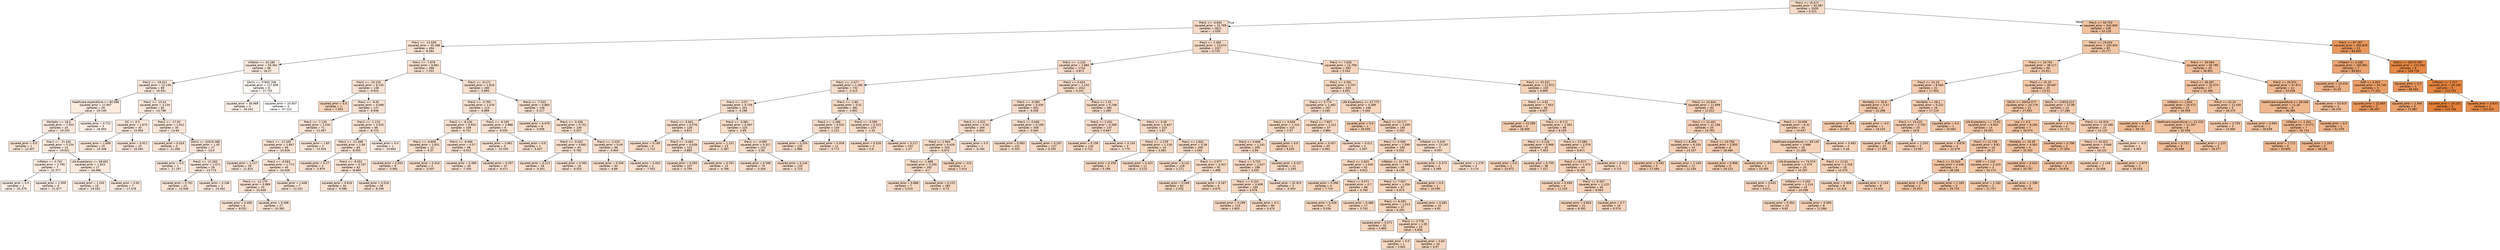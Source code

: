 digraph Tree {
node [shape=box, style="filled", color="black", fontname="helvetica"] ;
edge [fontname="helvetica"] ;
0 [label="Prev1 <= 15.471\nsquared_error = 92.087\nsamples = 2929\nvalue = 0.221", fillcolor="#f7dac5"] ;
1 [label="Prev1 <= -4.634\nsquared_error = 31.785\nsamples = 2821\nvalue = -1.039", fillcolor="#f8dbc7"] ;
0 -> 1 [labeldistance=2.5, labelangle=45, headlabel="True"] ;
5 [label="Prev1 <= -13.049\nsquared_error = 35.288\nsamples = 494\nvalue = -9.394", fillcolor="#f9e2d1"] ;
1 -> 5 ;
9 [label="Inflation <= 33.189\nsquared_error = 55.361\nsamples = 96\nvalue = -18.27", fillcolor="#fae9dc"] ;
5 -> 9 ;
17 [label="Prev1 <= -18.021\nsquared_error = 12.138\nsamples = 88\nvalue = -16.501", fillcolor="#fae7da"] ;
9 -> 17 ;
31 [label="Healthcare expenditure <= 80.096\nsquared_error = 11.907\nsamples = 28\nvalue = -20.149", fillcolor="#fbeade"] ;
17 -> 31 ;
71 [label="Mortality <= 18.0\nsquared_error = 7.023\nsamples = 25\nvalue = -19.333", fillcolor="#fbe9dd"] ;
31 -> 71 ;
107 [label="squared_error = 0.0\nsamples = 1\nvalue = -12.407", fillcolor="#f9e4d5"] ;
71 -> 107 ;
108 [label="Prev1 <= -21.345\nsquared_error = 5.234\nsamples = 24\nvalue = -19.621", fillcolor="#fbeadd"] ;
71 -> 108 ;
109 [label="Inflation <= 0.762\nsquared_error = 2.795\nsamples = 7\nvalue = -22.377", fillcolor="#fbece1"] ;
108 -> 109 ;
243 [label="squared_error = 0.0\nsamples = 1\nvalue = -25.379", fillcolor="#fceee4"] ;
109 -> 243 ;
244 [label="squared_error = 1.509\nsamples = 6\nvalue = -21.877", fillcolor="#fbebe0"] ;
109 -> 244 ;
110 [label="Life Expectancy <= 69.601\nsquared_error = 1.823\nsamples = 17\nvalue = -18.486", fillcolor="#fae9dc"] ;
108 -> 110 ;
229 [label="squared_error = 1.245\nsamples = 10\nvalue = -19.192", fillcolor="#fbe9dd"] ;
110 -> 229 ;
230 [label="squared_error = 0.92\nsamples = 7\nvalue = -17.478", fillcolor="#fae8db"] ;
110 -> 230 ;
72 [label="squared_error = 0.722\nsamples = 3\nvalue = -26.955", fillcolor="#fcefe6"] ;
31 -> 72 ;
32 [label="Prev1 <= -15.41\nsquared_error = 3.134\nsamples = 60\nvalue = -14.798", fillcolor="#fae6d8"] ;
17 -> 32 ;
89 [label="OC <= 0.5\nsquared_error = 1.675\nsamples = 30\nvalue = -15.956", fillcolor="#fae7d9"] ;
32 -> 89 ;
235 [label="squared_error = 1.699\nsamples = 15\nvalue = -15.348", fillcolor="#fae6d8"] ;
89 -> 235 ;
236 [label="squared_error = 0.911\nsamples = 15\nvalue = -16.564", fillcolor="#fae7da"] ;
89 -> 236 ;
90 [label="Prev2 <= -17.63\nsquared_error = 1.912\nsamples = 30\nvalue = -13.64", fillcolor="#fae5d6"] ;
32 -> 90 ;
193 [label="squared_error = 0.024\nsamples = 3\nvalue = -11.306", fillcolor="#f9e3d3"] ;
90 -> 193 ;
194 [label="DALYs <= 32016.386\nsquared_error = 1.45\nsamples = 27\nvalue = -13.9", fillcolor="#fae5d7"] ;
90 -> 194 ;
233 [label="squared_error = 0.0\nsamples = 1\nvalue = -17.197", fillcolor="#fae8db"] ;
194 -> 233 ;
234 [label="Prev2 <= -12.263\nsquared_error = 1.071\nsamples = 26\nvalue = -13.773", fillcolor="#fae5d6"] ;
194 -> 234 ;
247 [label="squared_error = 0.761\nsamples = 23\nvalue = -13.548", fillcolor="#fae5d6"] ;
234 -> 247 ;
248 [label="squared_error = 0.106\nsamples = 3\nvalue = -15.492", fillcolor="#fae6d8"] ;
234 -> 248 ;
18 [label="DALYs <= 37802.768\nsquared_error = 117.606\nsamples = 8\nvalue = -37.732", fillcolor="#fdf8f3"] ;
9 -> 18 ;
27 [label="squared_error = 30.469\nsamples = 4\nvalue = -28.242", fillcolor="#fcf0e8"] ;
18 -> 27 ;
28 [label="squared_error = 24.607\nsamples = 4\nvalue = -47.222", fillcolor="#ffffff"] ;
18 -> 28 ;
10 [label="Prev1 <= -7.878\nsquared_error = 6.861\nsamples = 398\nvalue = -7.253", fillcolor="#f9e0ce"] ;
5 -> 10 ;
21 [label="Prev2 <= -24.135\nsquared_error = 6.135\nsamples = 138\nvalue = -9.815", fillcolor="#f9e2d2"] ;
10 -> 21 ;
49 [label="squared_error = 0.0\nsamples = 1\nvalue = 7.053", fillcolor="#f6d5bd"] ;
21 -> 49 ;
50 [label="Prev1 <= -9.92\nsquared_error = 4.088\nsamples = 137\nvalue = -9.938", fillcolor="#f9e2d2"] ;
21 -> 50 ;
63 [label="Prev2 <= -7.139\nsquared_error = 2.534\nsamples = 71\nvalue = -11.067", fillcolor="#f9e3d3"] ;
50 -> 63 ;
111 [label="Prev1 <= -11.345\nsquared_error = 1.847\nsamples = 69\nvalue = -10.926", fillcolor="#f9e3d3"] ;
63 -> 111 ;
163 [label="squared_error = 1.127\nsamples = 29\nvalue = -11.615", fillcolor="#f9e3d4"] ;
111 -> 163 ;
164 [label="Prev2 <= -9.563\nsquared_error = 1.773\nsamples = 40\nvalue = -10.426", fillcolor="#f9e3d2"] ;
111 -> 164 ;
165 [label="Prev2 <= -12.175\nsquared_error = 0.989\nsamples = 33\nvalue = -10.049", fillcolor="#f9e2d2"] ;
164 -> 165 ;
205 [label="squared_error = 0.458\nsamples = 6\nvalue = -8.551", fillcolor="#f9e1d0"] ;
165 -> 205 ;
206 [label="squared_error = 0.498\nsamples = 27\nvalue = -10.382", fillcolor="#f9e3d2"] ;
165 -> 206 ;
166 [label="squared_error = 1.648\nsamples = 7\nvalue = -12.201", fillcolor="#f9e4d4"] ;
164 -> 166 ;
112 [label="squared_error = 1.85\nsamples = 2\nvalue = -15.935", fillcolor="#fae7d9"] ;
63 -> 112 ;
64 [label="Prev2 <= -1.119\nsquared_error = 2.915\nsamples = 66\nvalue = -8.723", fillcolor="#f9e1d0"] ;
50 -> 64 ;
75 [label="Prev2 <= -11.498\nsquared_error = 1.09\nsamples = 65\nvalue = -8.555", fillcolor="#f9e1d0"] ;
64 -> 75 ;
169 [label="squared_error = 0.27\nsamples = 3\nvalue = -5.879", fillcolor="#f8dfcd"] ;
75 -> 169 ;
170 [label="Prev1 <= -8.552\nsquared_error = 0.767\nsamples = 62\nvalue = -8.684", fillcolor="#f9e1d0"] ;
75 -> 170 ;
225 [label="squared_error = 0.616\nsamples = 34\nvalue = -9.086", fillcolor="#f9e2d1"] ;
170 -> 225 ;
226 [label="squared_error = 0.516\nsamples = 28\nvalue = -8.196", fillcolor="#f9e1d0"] ;
170 -> 226 ;
76 [label="squared_error = 0.0\nsamples = 1\nvalue = -19.663", fillcolor="#fbeade"] ;
64 -> 76 ;
22 [label="Prev1 <= -6.171\nsquared_error = 1.916\nsamples = 260\nvalue = -5.894", fillcolor="#f8dfcd"] ;
10 -> 22 ;
61 [label="Prev2 <= -4.793\nsquared_error = 1.476\nsamples = 114\nvalue = -6.889", fillcolor="#f9e0ce"] ;
22 -> 61 ;
123 [label="Prev2 <= -8.234\nsquared_error = 0.925\nsamples = 108\nvalue = -6.741", fillcolor="#f9e0ce"] ;
61 -> 123 ;
157 [label="Prev1 <= -6.608\nsquared_error = 1.651\nsamples = 12\nvalue = -5.37", fillcolor="#f8dfcc"] ;
123 -> 157 ;
215 [label="squared_error = 0.553\nsamples = 9\nvalue = -5.991", fillcolor="#f8dfcd"] ;
157 -> 215 ;
216 [label="squared_error = 0.316\nsamples = 3\nvalue = -3.507", fillcolor="#f8ddca"] ;
157 -> 216 ;
158 [label="Prev1 <= -6.948\nsquared_error = 0.57\nsamples = 96\nvalue = -6.912", fillcolor="#f9e0ce"] ;
123 -> 158 ;
197 [label="squared_error = 0.369\nsamples = 49\nvalue = -7.335", fillcolor="#f9e0cf"] ;
158 -> 197 ;
198 [label="squared_error = 0.397\nsamples = 47\nvalue = -6.471", fillcolor="#f8dfcd"] ;
158 -> 198 ;
124 [label="Prev1 <= -6.195\nsquared_error = 3.888\nsamples = 6\nvalue = -9.555", fillcolor="#f9e2d1"] ;
61 -> 124 ;
187 [label="squared_error = 0.981\nsamples = 5\nvalue = -10.339", fillcolor="#f9e2d2"] ;
124 -> 187 ;
188 [label="squared_error = 0.0\nsamples = 1\nvalue = -5.637", fillcolor="#f8dfcc"] ;
124 -> 188 ;
62 [label="Prev2 <= -7.423\nsquared_error = 0.883\nsamples = 146\nvalue = -5.117", fillcolor="#f8decc"] ;
22 -> 62 ;
155 [label="squared_error = 0.478\nsamples = 6\nvalue = -3.009", fillcolor="#f8ddc9"] ;
62 -> 155 ;
156 [label="Prev1 <= -5.436\nsquared_error = 0.701\nsamples = 140\nvalue = -5.207", fillcolor="#f8dfcc"] ;
62 -> 156 ;
177 [label="Prev2 <= -5.542\nsquared_error = 0.681\nsamples = 44\nvalue = -5.782", fillcolor="#f8dfcd"] ;
156 -> 177 ;
209 [label="squared_error = 0.213\nsamples = 28\nvalue = -5.341", fillcolor="#f8dfcc"] ;
177 -> 209 ;
210 [label="squared_error = 0.565\nsamples = 16\nvalue = -6.553", fillcolor="#f9e0ce"] ;
177 -> 210 ;
178 [label="Prev2 <= -2.025\nsquared_error = 0.49\nsamples = 96\nvalue = -4.944", fillcolor="#f8decc"] ;
156 -> 178 ;
219 [label="squared_error = 0.358\nsamples = 94\nvalue = -4.89", fillcolor="#f8decc"] ;
178 -> 219 ;
220 [label="squared_error = 0.002\nsamples = 2\nvalue = -7.502", fillcolor="#f9e0cf"] ;
178 -> 220 ;
6 [label="Prev1 <= 2.382\nsquared_error = 13.074\nsamples = 2327\nvalue = 0.735", fillcolor="#f7dac5"] ;
1 -> 6 ;
7 [label="Prev1 <= -1.132\nsquared_error = 2.882\nsamples = 1744\nvalue = -0.872", fillcolor="#f8dbc7"] ;
6 -> 7 ;
19 [label="Prev1 <= -2.477\nsquared_error = 1.185\nsamples = 732\nvalue = -2.413", fillcolor="#f8dcc9"] ;
7 -> 19 ;
41 [label="Prev1 <= -3.57\nsquared_error = 0.739\nsamples = 351\nvalue = -3.196", fillcolor="#f8ddc9"] ;
19 -> 41 ;
91 [label="Prev2 <= -5.641\nsquared_error = 0.576\nsamples = 126\nvalue = -3.814", fillcolor="#f8ddca"] ;
41 -> 91 ;
191 [label="squared_error = 0.185\nsamples = 4\nvalue = -1.712", fillcolor="#f8dcc8"] ;
91 -> 191 ;
192 [label="Prev2 <= -3.462\nsquared_error = 0.439\nsamples = 122\nvalue = -3.883", fillcolor="#f8ddca"] ;
91 -> 192 ;
221 [label="squared_error = 0.269\nsamples = 107\nvalue = -3.759", fillcolor="#f8ddca"] ;
192 -> 221 ;
222 [label="squared_error = 0.761\nsamples = 15\nvalue = -4.766", fillcolor="#f8decb"] ;
192 -> 222 ;
92 [label="Prev2 <= -3.981\nsquared_error = 0.497\nsamples = 225\nvalue = -2.85", fillcolor="#f8ddc9"] ;
41 -> 92 ;
149 [label="squared_error = 1.151\nsamples = 13\nvalue = -1.387", fillcolor="#f8dcc7"] ;
92 -> 149 ;
150 [label="Prev1 <= -3.095\nsquared_error = 0.317\nsamples = 212\nvalue = -2.94", fillcolor="#f8ddc9"] ;
92 -> 150 ;
203 [label="squared_error = 0.398\nsamples = 79\nvalue = -3.304", fillcolor="#f8ddca"] ;
150 -> 203 ;
204 [label="squared_error = 0.144\nsamples = 133\nvalue = -2.723", fillcolor="#f8ddc9"] ;
150 -> 204 ;
42 [label="Prev1 <= -1.89\nsquared_error = 0.51\nsamples = 381\nvalue = -1.691", fillcolor="#f8dcc8"] ;
19 -> 42 ;
127 [label="Prev2 <= -1.286\nsquared_error = 0.532\nsamples = 144\nvalue = -2.122", fillcolor="#f8dcc8"] ;
42 -> 127 ;
141 [label="squared_error = 0.254\nsamples = 133\nvalue = -1.986", fillcolor="#f8dcc8"] ;
127 -> 141 ;
142 [label="squared_error = 0.938\nsamples = 11\nvalue = -3.773", fillcolor="#f8ddca"] ;
127 -> 142 ;
128 [label="Prev2 <= -3.395\nsquared_error = 0.315\nsamples = 237\nvalue = -1.43", fillcolor="#f8dcc7"] ;
42 -> 128 ;
171 [label="squared_error = 0.526\nsamples = 4\nvalue = 0.9", fillcolor="#f7dac5"] ;
128 -> 171 ;
172 [label="squared_error = 0.217\nsamples = 233\nvalue = -1.47", fillcolor="#f8dcc7"] ;
128 -> 172 ;
20 [label="Prev1 <= 0.433\nsquared_error = 1.152\nsamples = 1012\nvalue = 0.242", fillcolor="#f7dac5"] ;
7 -> 20 ;
29 [label="Prev1 <= -0.383\nsquared_error = 0.435\nsamples = 652\nvalue = -0.336", fillcolor="#f8dbc6"] ;
20 -> 29 ;
93 [label="Prev2 <= 4.322\nsquared_error = 0.53\nsamples = 294\nvalue = -0.691", fillcolor="#f8dbc6"] ;
29 -> 93 ;
145 [label="Prev2 <= 2.944\nsquared_error = 0.428\nsamples = 293\nvalue = -0.673", fillcolor="#f8dbc6"] ;
93 -> 145 ;
147 [label="Prev2 <= -1.688\nsquared_error = 0.205\nsamples = 292\nvalue = -0.7", fillcolor="#f8dbc6"] ;
145 -> 147 ;
241 [label="squared_error = 0.888\nsamples = 7\nvalue = 0.519", fillcolor="#f7dac5"] ;
147 -> 241 ;
242 [label="squared_error = 0.151\nsamples = 285\nvalue = -0.73", fillcolor="#f8dbc6"] ;
147 -> 242 ;
148 [label="squared_error = -0.0\nsamples = 1\nvalue = 7.414", fillcolor="#f6d5bd"] ;
145 -> 148 ;
146 [label="squared_error = 0.0\nsamples = 1\nvalue = -6.184", fillcolor="#f8dfcd"] ;
93 -> 146 ;
94 [label="Prev1 <= 0.048\nsquared_error = 0.169\nsamples = 358\nvalue = -0.044", fillcolor="#f7dbc6"] ;
29 -> 94 ;
207 [label="squared_error = 0.083\nsamples = 231\nvalue = -0.203", fillcolor="#f7dbc6"] ;
94 -> 207 ;
208 [label="squared_error = 0.197\nsamples = 127\nvalue = 0.245", fillcolor="#f7dac5"] ;
94 -> 208 ;
30 [label="Prev1 <= 1.01\nsquared_error = 0.748\nsamples = 360\nvalue = 1.289", fillcolor="#f7d9c4"] ;
20 -> 30 ;
85 [label="Prev2 <= 2.451\nsquared_error = 0.289\nsamples = 137\nvalue = 0.667", fillcolor="#f7dac5"] ;
30 -> 85 ;
189 [label="squared_error = 0.156\nsamples = 134\nvalue = 0.722", fillcolor="#f7dac5"] ;
85 -> 189 ;
190 [label="squared_error = 0.145\nsamples = 3\nvalue = -1.775", fillcolor="#f8dcc8"] ;
85 -> 190 ;
86 [label="Prev2 <= 0.49\nsquared_error = 0.647\nsamples = 223\nvalue = 1.67", fillcolor="#f7d9c4"] ;
30 -> 86 ;
103 [label="Prev2 <= -1.279\nsquared_error = 1.118\nsamples = 14\nvalue = 3.562", fillcolor="#f7d8c1"] ;
86 -> 103 ;
245 [label="squared_error = 0.256\nsamples = 3\nvalue = 5.198", fillcolor="#f7d6bf"] ;
103 -> 245 ;
246 [label="squared_error = 0.423\nsamples = 11\nvalue = 3.115", fillcolor="#f7d8c2"] ;
103 -> 246 ;
104 [label="Prev1 <= 1.602\nsquared_error = 0.36\nsamples = 209\nvalue = 1.544", fillcolor="#f7d9c4"] ;
86 -> 104 ;
179 [label="squared_error = 0.141\nsamples = 118\nvalue = 1.271", fillcolor="#f7d9c4"] ;
104 -> 179 ;
180 [label="Prev2 <= 2.977\nsquared_error = 0.422\nsamples = 91\nvalue = 1.898", fillcolor="#f7d9c3"] ;
104 -> 180 ;
211 [label="squared_error = 0.269\nsamples = 82\nvalue = 2.032", fillcolor="#f7d9c3"] ;
180 -> 211 ;
212 [label="squared_error = 0.167\nsamples = 9\nvalue = 0.679", fillcolor="#f7dac5"] ;
180 -> 212 ;
8 [label="Prev1 <= 7.028\nsquared_error = 12.709\nsamples = 583\nvalue = 5.544", fillcolor="#f7d6bf"] ;
6 -> 8 ;
15 [label="Prev1 <= 4.391\nsquared_error = 3.707\nsamples = 433\nvalue = 4.001", fillcolor="#f7d7c1"] ;
8 -> 15 ;
39 [label="Prev1 <= 3.774\nsquared_error = 1.462\nsamples = 267\nvalue = 3.165", fillcolor="#f7d8c2"] ;
15 -> 39 ;
133 [label="Prev2 <= 6.839\nsquared_error = 1.324\nsamples = 210\nvalue = 2.97", fillcolor="#f7d8c2"] ;
39 -> 133 ;
137 [label="Prev2 <= 4.646\nsquared_error = 1.141\nsamples = 209\nvalue = 2.94", fillcolor="#f7d8c2"] ;
133 -> 137 ;
143 [label="Prev1 <= 3.725\nsquared_error = 1.027\nsamples = 198\nvalue = 3.031", fillcolor="#f7d8c2"] ;
137 -> 143 ;
153 [label="Prev1 <= 3.154\nsquared_error = 0.408\nsamples = 195\nvalue = 3.078", fillcolor="#f7d8c2"] ;
143 -> 153 ;
175 [label="squared_error = 0.299\nsamples = 115\nvalue = 2.803", fillcolor="#f7d8c2"] ;
153 -> 175 ;
176 [label="squared_error = 0.3\nsamples = 80\nvalue = 3.474", fillcolor="#f7d8c1"] ;
153 -> 176 ;
154 [label="squared_error = 31.915\nsamples = 3\nvalue = -0.003", fillcolor="#f7dac6"] ;
143 -> 154 ;
144 [label="squared_error = 0.327\nsamples = 11\nvalue = 1.293", fillcolor="#f7d9c4"] ;
137 -> 144 ;
138 [label="squared_error = 0.0\nsamples = 1\nvalue = 9.255", fillcolor="#f6d3ba"] ;
133 -> 138 ;
134 [label="Prev2 <= 7.807\nsquared_error = 1.311\nsamples = 57\nvalue = 3.884", fillcolor="#f7d7c1"] ;
39 -> 134 ;
135 [label="squared_error = 0.457\nsamples = 55\nvalue = 4.062", fillcolor="#f7d7c1"] ;
134 -> 135 ;
136 [label="squared_error = 0.011\nsamples = 2\nvalue = -1.007", fillcolor="#f8dbc7"] ;
134 -> 136 ;
40 [label="Life Expectancy <= 47.773\nsquared_error = 4.389\nsamples = 166\nvalue = 5.344", fillcolor="#f7d6bf"] ;
15 -> 40 ;
55 [label="squared_error = 0.0\nsamples = 1\nvalue = 20.555", fillcolor="#f4cbad"] ;
40 -> 55 ;
56 [label="Prev2 <= 10.177\nsquared_error = 3.005\nsamples = 165\nvalue = 5.252", fillcolor="#f7d6bf"] ;
40 -> 56 ;
67 [label="Prev1 <= 5.506\nsquared_error = 1.599\nsamples = 160\nvalue = 5.434", fillcolor="#f7d6bf"] ;
56 -> 67 ;
97 [label="Prev2 <= 2.833\nsquared_error = 1.045\nsamples = 92\nvalue = 4.912", fillcolor="#f7d7c0"] ;
67 -> 97 ;
139 [label="squared_error = 0.396\nsamples = 4\nvalue = 7.719", fillcolor="#f6d5bc"] ;
97 -> 139 ;
140 [label="Prev2 <= 5.571\nsquared_error = 0.7\nsamples = 88\nvalue = 4.784", fillcolor="#f7d7c0"] ;
97 -> 140 ;
167 [label="squared_error = 0.428\nsamples = 71\nvalue = 5.034", fillcolor="#f7d7bf"] ;
140 -> 167 ;
168 [label="squared_error = 0.488\nsamples = 17\nvalue = 3.742", fillcolor="#f7d8c1"] ;
140 -> 168 ;
98 [label="Inflation <= 10.774\nsquared_error = 1.483\nsamples = 68\nvalue = 6.139", fillcolor="#f6d6be"] ;
67 -> 98 ;
181 [label="Prev2 <= 7.507\nsquared_error = 1.204\nsamples = 67\nvalue = 6.073", fillcolor="#f6d6be"] ;
98 -> 181 ;
195 [label="Prev1 <= 6.295\nsquared_error = 1.013\nsamples = 57\nvalue = 6.291", fillcolor="#f6d6be"] ;
181 -> 195 ;
223 [label="squared_error = 0.571\nsamples = 32\nvalue = 5.865", fillcolor="#f7d6be"] ;
195 -> 223 ;
224 [label="Prev2 <= 3.776\nsquared_error = 1.05\nsamples = 25\nvalue = 6.836", fillcolor="#f6d5bd"] ;
195 -> 224 ;
239 [label="squared_error = 0.0\nsamples = 1\nvalue = 3.602", fillcolor="#f7d8c1"] ;
224 -> 239 ;
240 [label="squared_error = 0.64\nsamples = 24\nvalue = 6.97", fillcolor="#f6d5bd"] ;
224 -> 240 ;
196 [label="squared_error = 0.481\nsamples = 10\nvalue = 4.83", fillcolor="#f7d7c0"] ;
181 -> 196 ;
182 [label="squared_error = 0.0\nsamples = 1\nvalue = 10.595", fillcolor="#f6d2b9"] ;
98 -> 182 ;
68 [label="Inflation <= 5.316\nsquared_error = 13.187\nsamples = 5\nvalue = -0.557", fillcolor="#f8dbc6"] ;
56 -> 68 ;
105 [label="squared_error = 5.373\nsamples = 2\nvalue = 3.368", fillcolor="#f7d8c2"] ;
68 -> 105 ;
106 [label="squared_error = 1.279\nsamples = 3\nvalue = -3.174", fillcolor="#f8ddc9"] ;
68 -> 106 ;
16 [label="Prev1 <= 10.321\nsquared_error = 11.973\nsamples = 150\nvalue = 9.999", fillcolor="#f6d3b9"] ;
8 -> 16 ;
43 [label="Prev2 <= 4.62\nsquared_error = 7.653\nsamples = 90\nvalue = 8.657", fillcolor="#f6d4bb"] ;
16 -> 43 ;
45 [label="squared_error = 22.289\nsamples = 4\nvalue = 18.369", fillcolor="#f5ccaf"] ;
43 -> 45 ;
46 [label="Prev1 <= 8.172\nsquared_error = 2.381\nsamples = 86\nvalue = 8.205", fillcolor="#f6d4bc"] ;
43 -> 46 ;
119 [label="Prev2 <= 5.226\nsquared_error = 0.968\nsamples = 39\nvalue = 7.403", fillcolor="#f6d5bd"] ;
46 -> 119 ;
237 [label="squared_error = 0.0\nsamples = 1\nvalue = 10.672", fillcolor="#f6d2b9"] ;
119 -> 237 ;
238 [label="squared_error = 0.705\nsamples = 38\nvalue = 7.317", fillcolor="#f6d5bd"] ;
119 -> 238 ;
120 [label="Prev2 <= 12.089\nsquared_error = 2.576\nsamples = 47\nvalue = 8.871", fillcolor="#f6d4bb"] ;
46 -> 120 ;
121 [label="Prev2 <= 6.871\nsquared_error = 1.473\nsamples = 44\nvalue = 9.154", fillcolor="#f6d3ba"] ;
120 -> 121 ;
199 [label="squared_error = 0.559\nsamples = 4\nvalue = 11.155", fillcolor="#f6d2b8"] ;
121 -> 199 ;
200 [label="Prev1 <= 9.347\nsquared_error = 1.123\nsamples = 40\nvalue = 8.954", fillcolor="#f6d4bb"] ;
121 -> 200 ;
213 [label="squared_error = 0.843\nsamples = 21\nvalue = 8.392", fillcolor="#f6d4bb"] ;
200 -> 213 ;
214 [label="squared_error = 0.7\nsamples = 19\nvalue = 9.574", fillcolor="#f6d3ba"] ;
200 -> 214 ;
122 [label="squared_error = 0.312\nsamples = 3\nvalue = 4.715", fillcolor="#f7d7c0"] ;
120 -> 122 ;
44 [label="Prev2 <= 10.944\nsquared_error = 11.699\nsamples = 60\nvalue = 12.012", fillcolor="#f6d1b7"] ;
16 -> 44 ;
57 [label="Prev1 <= 12.401\nsquared_error = 11.106\nsamples = 20\nvalue = 14.763", fillcolor="#f5cfb4"] ;
44 -> 57 ;
77 [label="Prev2 <= 8.465\nsquared_error = 6.154\nsamples = 14\nvalue = 13.167", fillcolor="#f5d0b6"] ;
57 -> 77 ;
99 [label="squared_error = 5.182\nsamples = 3\nvalue = 17.064", fillcolor="#f5cdb1"] ;
77 -> 99 ;
100 [label="squared_error = 1.149\nsamples = 11\nvalue = 12.104", fillcolor="#f6d1b7"] ;
77 -> 100 ;
78 [label="Prev2 <= 10.756\nsquared_error = 2.855\nsamples = 6\nvalue = 18.486", fillcolor="#f5ccaf"] ;
57 -> 78 ;
227 [label="squared_error = 0.996\nsamples = 5\nvalue = 19.123", fillcolor="#f4ccae"] ;
78 -> 227 ;
228 [label="squared_error = -0.0\nsamples = 1\nvalue = 15.305", fillcolor="#f5cfb3"] ;
78 -> 228 ;
58 [label="Prev2 <= 20.696\nsquared_error = 6.32\nsamples = 40\nvalue = 10.637", fillcolor="#f6d2b9"] ;
44 -> 58 ;
79 [label="Healthcare expenditure <= 49.145\nsquared_error = 3.686\nsamples = 36\nvalue = 11.209", fillcolor="#f6d2b8"] ;
58 -> 79 ;
117 [label="Life Expectancy <= 74.574\nsquared_error = 2.474\nsamples = 20\nvalue = 10.197", fillcolor="#f6d3b9"] ;
79 -> 117 ;
151 [label="squared_error = 0.431\nsamples = 2\nvalue = 6.611", fillcolor="#f6d5be"] ;
117 -> 151 ;
152 [label="Inflation <= 2.203\nsquared_error = 1.114\nsamples = 18\nvalue = 10.596", fillcolor="#f6d2b9"] ;
117 -> 152 ;
217 [label="squared_error = 0.354\nsamples = 10\nvalue = 9.82", fillcolor="#f6d3ba"] ;
152 -> 217 ;
218 [label="squared_error = 0.369\nsamples = 8\nvalue = 11.566", fillcolor="#f6d2b8"] ;
152 -> 218 ;
118 [label="Prev1 <= 12.61\nsquared_error = 2.318\nsamples = 16\nvalue = 12.475", fillcolor="#f5d1b6"] ;
79 -> 118 ;
173 [label="squared_error = 0.806\nsamples = 8\nvalue = 11.318", fillcolor="#f6d2b8"] ;
118 -> 173 ;
174 [label="squared_error = 1.154\nsamples = 8\nvalue = 13.632", fillcolor="#f5d0b5"] ;
118 -> 174 ;
80 [label="squared_error = 0.483\nsamples = 4\nvalue = 5.48", fillcolor="#f7d6bf"] ;
58 -> 80 ;
2 [label="Prev1 <= 56.703\nsquared_error = 542.809\nsamples = 108\nvalue = 33.129", fillcolor="#f2c19d"] ;
0 -> 2 [labeldistance=2.5, labelangle=-45, headlabel="False"] ;
3 [label="Prev1 <= 29.634\nsquared_error = 100.454\nsamples = 95\nvalue = 25.777", fillcolor="#f3c7a6"] ;
2 -> 3 ;
11 [label="Prev1 <= 19.754\nsquared_error = 38.117\nsamples = 66\nvalue = 20.911", fillcolor="#f4caac"] ;
3 -> 11 ;
33 [label="Prev2 <= 14.19\nsquared_error = 8.569\nsamples = 31\nvalue = 17.954", fillcolor="#f5cdb0"] ;
11 -> 33 ;
81 [label="Mortality <= 30.8\nsquared_error = 3.47\nsamples = 5\nvalue = 22.298", fillcolor="#f4c9ab"] ;
33 -> 81 ;
231 [label="squared_error = 1.403\nsamples = 4\nvalue = 23.064", fillcolor="#f4c9aa"] ;
81 -> 231 ;
232 [label="squared_error = -0.0\nsamples = 1\nvalue = 19.234", fillcolor="#f4ccae"] ;
81 -> 232 ;
82 [label="Mortality <= 28.1\nsquared_error = 5.222\nsamples = 26\nvalue = 17.119", fillcolor="#f5cdb1"] ;
33 -> 82 ;
95 [label="Prev2 <= 19.225\nsquared_error = 2.792\nsamples = 25\nvalue = 16.8", fillcolor="#f5cdb1"] ;
82 -> 95 ;
115 [label="squared_error = 0.85\nsamples = 22\nvalue = 17.309", fillcolor="#f5cdb1"] ;
95 -> 115 ;
116 [label="squared_error = 1.203\nsamples = 3\nvalue = 13.067", fillcolor="#f5d0b6"] ;
95 -> 116 ;
96 [label="squared_error = 0.0\nsamples = 1\nvalue = 25.083", fillcolor="#f3c7a7"] ;
82 -> 96 ;
34 [label="Prev2 <= 25.33\nsquared_error = 49.687\nsamples = 35\nvalue = 23.53", fillcolor="#f4c8a9"] ;
11 -> 34 ;
35 [label="DALYs <= 26010.577\nsquared_error = 24.179\nsamples = 21\nvalue = 27.692", fillcolor="#f3c5a4"] ;
34 -> 35 ;
47 [label="Life Expectancy <= 73.91\nsquared_error = 9.902\nsamples = 14\nvalue = 25.001", fillcolor="#f3c7a7"] ;
35 -> 47 ;
113 [label="squared_error = 0.678\nsamples = 4\nvalue = 22.079", fillcolor="#f4c9ab"] ;
47 -> 113 ;
114 [label="Prev2 <= 21.736\nsquared_error = 8.81\nsamples = 10\nvalue = 26.17", fillcolor="#f3c6a6"] ;
47 -> 114 ;
129 [label="Prev1 <= 22.043\nsquared_error = 4.446\nsamples = 5\nvalue = 28.166", fillcolor="#f3c5a3"] ;
114 -> 129 ;
185 [label="squared_error = 0.126\nsamples = 2\nvalue = 25.815", fillcolor="#f3c7a6"] ;
129 -> 185 ;
186 [label="squared_error = 1.183\nsamples = 3\nvalue = 29.733", fillcolor="#f3c3a1"] ;
129 -> 186 ;
130 [label="GDP <= 2.245\nsquared_error = 5.203\nsamples = 5\nvalue = 24.173", fillcolor="#f4c8a8"] ;
114 -> 130 ;
183 [label="squared_error = 1.182\nsamples = 2\nvalue = 21.757", fillcolor="#f4caab"] ;
130 -> 183 ;
184 [label="squared_error = 1.398\nsamples = 3\nvalue = 25.784", fillcolor="#f3c7a6"] ;
130 -> 184 ;
48 [label="Low <= 0.5\nsquared_error = 9.283\nsamples = 7\nvalue = 33.074", fillcolor="#f2c19d"] ;
35 -> 48 ;
125 [label="Mortality <= 26.35\nsquared_error = 4.062\nsamples = 5\nvalue = 31.502", fillcolor="#f2c29f"] ;
48 -> 125 ;
201 [label="squared_error = 0.624\nsamples = 2\nvalue = 33.787", fillcolor="#f2c09d"] ;
125 -> 201 ;
202 [label="squared_error = 0.55\nsamples = 3\nvalue = 29.978", fillcolor="#f3c3a1"] ;
125 -> 202 ;
126 [label="squared_error = 0.706\nsamples = 2\nvalue = 37.004", fillcolor="#f2be99"] ;
48 -> 126 ;
36 [label="DALYs <= 22818.313\nsquared_error = 22.98\nsamples = 14\nvalue = 17.286", fillcolor="#f5cdb1"] ;
34 -> 36 ;
69 [label="squared_error = 3.734\nsamples = 4\nvalue = 22.712", fillcolor="#f4c9aa"] ;
36 -> 69 ;
70 [label="Prev2 <= 42.616\nsquared_error = 14.188\nsamples = 10\nvalue = 15.115", fillcolor="#f5cfb3"] ;
36 -> 70 ;
83 [label="Prev1 <= 24.451\nsquared_error = 5.648\nsamples = 9\nvalue = 16.121", fillcolor="#f5ceb2"] ;
70 -> 83 ;
131 [label="squared_error = 1.148\nsamples = 7\nvalue = 15.008", fillcolor="#f5cfb3"] ;
83 -> 131 ;
132 [label="squared_error = 1.879\nsamples = 2\nvalue = 20.018", fillcolor="#f4cbad"] ;
83 -> 132 ;
84 [label="squared_error = -0.0\nsamples = 1\nvalue = 6.063", fillcolor="#f6d6be"] ;
70 -> 84 ;
12 [label="Prev1 <= 39.094\nsquared_error = 65.785\nsamples = 29\nvalue = 36.852", fillcolor="#f2be99"] ;
3 -> 12 ;
25 [label="Prev2 <= 36.497\nsquared_error = 32.374\nsamples = 17\nvalue = 32.486", fillcolor="#f2c19e"] ;
12 -> 25 ;
53 [label="Inflation <= 2.634\nsquared_error = 20.472\nsamples = 12\nvalue = 34.949", fillcolor="#f2bf9b"] ;
25 -> 53 ;
73 [label="squared_error = 4.314\nsamples = 4\nvalue = 39.731", fillcolor="#f1bc95"] ;
53 -> 73 ;
74 [label="Healthcare expenditure <= 21.316\nsquared_error = 11.397\nsamples = 8\nvalue = 32.558", fillcolor="#f2c19e"] ;
53 -> 74 ;
87 [label="squared_error = 0.722\nsamples = 5\nvalue = 35.066", fillcolor="#f2bf9b"] ;
74 -> 87 ;
88 [label="squared_error = 1.225\nsamples = 3\nvalue = 28.377", fillcolor="#f3c5a3"] ;
74 -> 88 ;
54 [label="Prev2 <= 42.33\nsquared_error = 11.435\nsamples = 5\nvalue = 26.575", fillcolor="#f3c6a5"] ;
25 -> 54 ;
101 [label="squared_error = 0.705\nsamples = 3\nvalue = 23.865", fillcolor="#f4c8a9"] ;
54 -> 101 ;
102 [label="squared_error = 0.004\nsamples = 2\nvalue = 30.639", fillcolor="#f3c3a0"] ;
54 -> 102 ;
26 [label="Prev2 <= 49.974\nsquared_error = 47.871\nsamples = 12\nvalue = 43.036", fillcolor="#f1b991"] ;
12 -> 26 ;
51 [label="Healthcare expenditure <= 28.448\nsquared_error = 11.26\nsamples = 8\nvalue = 46.385", fillcolor="#f0b78d"] ;
26 -> 51 ;
159 [label="Inflation <= 2.401\nsquared_error = 9.271\nsamples = 7\nvalue = 45.714", fillcolor="#f0b78e"] ;
51 -> 159 ;
161 [label="squared_error = 7.172\nsamples = 4\nvalue = 43.845", fillcolor="#f0b990"] ;
159 -> 161 ;
162 [label="squared_error = 1.203\nsamples = 3\nvalue = 48.206", fillcolor="#f0b58b"] ;
159 -> 162 ;
160 [label="squared_error = 0.0\nsamples = 1\nvalue = 51.079", fillcolor="#efb388"] ;
51 -> 160 ;
52 [label="squared_error = 53.815\nsamples = 4\nvalue = 36.339", fillcolor="#f2be99"] ;
26 -> 52 ;
4 [label="Prev1 <= 87.787\nsquared_error = 493.829\nsamples = 13\nvalue = 86.856", fillcolor="#ea975c"] ;
2 -> 4 ;
13 [label="Inflation <= 2.582\nsquared_error = 183.891\nsamples = 7\nvalue = 69.822", fillcolor="#eca471"] ;
4 -> 13 ;
23 [label="squared_error = 13.416\nsamples = 2\nvalue = 51.05", fillcolor="#efb388"] ;
13 -> 23 ;
24 [label="GDP <= 4.263\nsquared_error = 54.746\nsamples = 5\nvalue = 77.331", fillcolor="#eb9f68"] ;
13 -> 24 ;
59 [label="squared_error = 22.804\nsamples = 2\nvalue = 85.497", fillcolor="#ea985e"] ;
24 -> 59 ;
60 [label="squared_error = 1.945\nsamples = 3\nvalue = 71.887", fillcolor="#eca36e"] ;
24 -> 60 ;
14 [label="DALYs <= 28170.087\nsquared_error = 122.004\nsamples = 6\nvalue = 106.728", fillcolor="#e68844"] ;
4 -> 14 ;
37 [label="squared_error = 0.0\nsamples = 1\nvalue = 86.593", fillcolor="#ea985c"] ;
14 -> 37 ;
38 [label="Inflation <= 1.727\nsquared_error = 49.106\nsamples = 5\nvalue = 110.755", fillcolor="#e6853f"] ;
14 -> 38 ;
65 [label="squared_error = 20.151\nsamples = 3\nvalue = 115.706", fillcolor="#e58139"] ;
38 -> 65 ;
66 [label="squared_error = 0.633\nsamples = 2\nvalue = 103.329", fillcolor="#e78b48"] ;
38 -> 66 ;
}